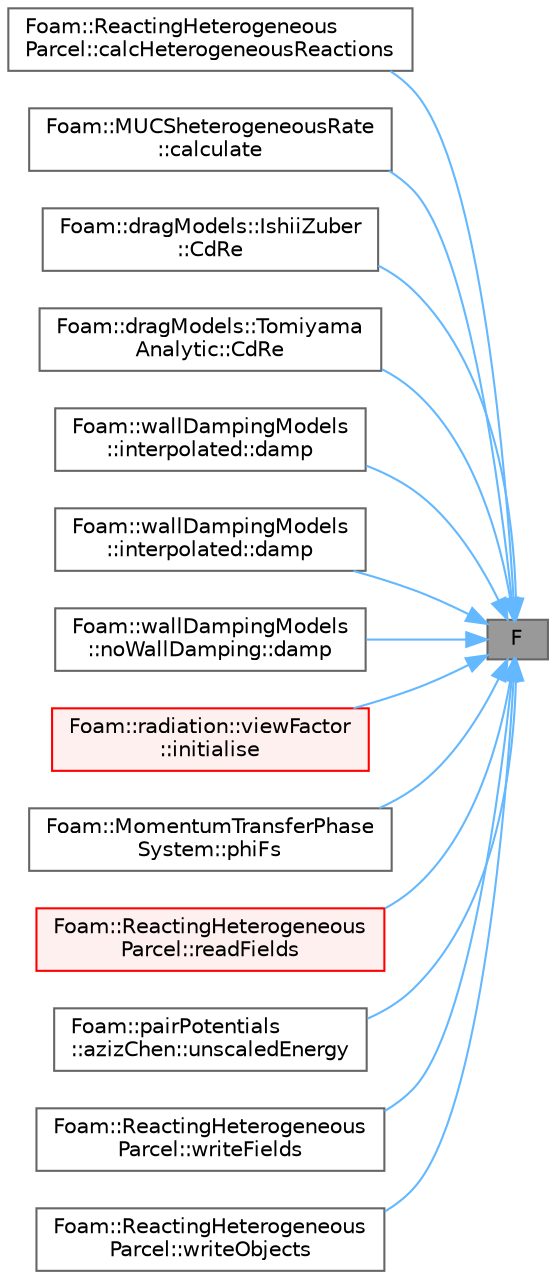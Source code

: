 digraph "F"
{
 // LATEX_PDF_SIZE
  bgcolor="transparent";
  edge [fontname=Helvetica,fontsize=10,labelfontname=Helvetica,labelfontsize=10];
  node [fontname=Helvetica,fontsize=10,shape=box,height=0.2,width=0.4];
  rankdir="RL";
  Node1 [id="Node000001",label="F",height=0.2,width=0.4,color="gray40", fillcolor="grey60", style="filled", fontcolor="black",tooltip=" "];
  Node1 -> Node2 [id="edge1_Node000001_Node000002",dir="back",color="steelblue1",style="solid",tooltip=" "];
  Node2 [id="Node000002",label="Foam::ReactingHeterogeneous\lParcel::calcHeterogeneousReactions",height=0.2,width=0.4,color="grey40", fillcolor="white", style="filled",URL="$classFoam_1_1ReactingHeterogeneousParcel.html#a73204d2d2666e0799c09f2605c7e9558",tooltip=" "];
  Node1 -> Node3 [id="edge2_Node000001_Node000003",dir="back",color="steelblue1",style="solid",tooltip=" "];
  Node3 [id="Node000003",label="Foam::MUCSheterogeneousRate\l::calculate",height=0.2,width=0.4,color="grey40", fillcolor="white", style="filled",URL="$classFoam_1_1MUCSheterogeneousRate.html#a54e3cd1b78ff4e5c8b6da4cc2a8e6e01",tooltip=" "];
  Node1 -> Node4 [id="edge3_Node000001_Node000004",dir="back",color="steelblue1",style="solid",tooltip=" "];
  Node4 [id="Node000004",label="Foam::dragModels::IshiiZuber\l::CdRe",height=0.2,width=0.4,color="grey40", fillcolor="white", style="filled",URL="$classFoam_1_1dragModels_1_1IshiiZuber.html#afca72aca1f9087001bc21f6a2dedbe3d",tooltip=" "];
  Node1 -> Node5 [id="edge4_Node000001_Node000005",dir="back",color="steelblue1",style="solid",tooltip=" "];
  Node5 [id="Node000005",label="Foam::dragModels::Tomiyama\lAnalytic::CdRe",height=0.2,width=0.4,color="grey40", fillcolor="white", style="filled",URL="$classFoam_1_1dragModels_1_1TomiyamaAnalytic.html#afca72aca1f9087001bc21f6a2dedbe3d",tooltip=" "];
  Node1 -> Node6 [id="edge5_Node000001_Node000006",dir="back",color="steelblue1",style="solid",tooltip=" "];
  Node6 [id="Node000006",label="Foam::wallDampingModels\l::interpolated::damp",height=0.2,width=0.4,color="grey40", fillcolor="white", style="filled",URL="$classFoam_1_1wallDampingModels_1_1interpolated.html#af21ca90ee3692e6518c2468e5b748545",tooltip=" "];
  Node1 -> Node7 [id="edge6_Node000001_Node000007",dir="back",color="steelblue1",style="solid",tooltip=" "];
  Node7 [id="Node000007",label="Foam::wallDampingModels\l::interpolated::damp",height=0.2,width=0.4,color="grey40", fillcolor="white", style="filled",URL="$classFoam_1_1wallDampingModels_1_1interpolated.html#aa005eb6c31c93b9a5ca09aaf8b9f8695",tooltip=" "];
  Node1 -> Node8 [id="edge7_Node000001_Node000008",dir="back",color="steelblue1",style="solid",tooltip=" "];
  Node8 [id="Node000008",label="Foam::wallDampingModels\l::noWallDamping::damp",height=0.2,width=0.4,color="grey40", fillcolor="white", style="filled",URL="$classFoam_1_1wallDampingModels_1_1noWallDamping.html#aa005eb6c31c93b9a5ca09aaf8b9f8695",tooltip=" "];
  Node1 -> Node9 [id="edge8_Node000001_Node000009",dir="back",color="steelblue1",style="solid",tooltip=" "];
  Node9 [id="Node000009",label="Foam::radiation::viewFactor\l::initialise",height=0.2,width=0.4,color="red", fillcolor="#FFF0F0", style="filled",URL="$classFoam_1_1radiation_1_1viewFactor.html#a18abf8b19283101238a77c9e6865b673",tooltip=" "];
  Node1 -> Node12 [id="edge9_Node000001_Node000012",dir="back",color="steelblue1",style="solid",tooltip=" "];
  Node12 [id="Node000012",label="Foam::MomentumTransferPhase\lSystem::phiFs",height=0.2,width=0.4,color="grey40", fillcolor="white", style="filled",URL="$classFoam_1_1MomentumTransferPhaseSystem.html#a2188dc7d3e0ff84caaf7b56e833d3b7a",tooltip=" "];
  Node1 -> Node13 [id="edge10_Node000001_Node000013",dir="back",color="steelblue1",style="solid",tooltip=" "];
  Node13 [id="Node000013",label="Foam::ReactingHeterogeneous\lParcel::readFields",height=0.2,width=0.4,color="red", fillcolor="#FFF0F0", style="filled",URL="$classFoam_1_1ReactingHeterogeneousParcel.html#aef842d059922eaaa167c7b8c37378e17",tooltip=" "];
  Node1 -> Node15 [id="edge11_Node000001_Node000015",dir="back",color="steelblue1",style="solid",tooltip=" "];
  Node15 [id="Node000015",label="Foam::pairPotentials\l::azizChen::unscaledEnergy",height=0.2,width=0.4,color="grey40", fillcolor="white", style="filled",URL="$classFoam_1_1pairPotentials_1_1azizChen.html#a83578b87f1b5c24f33e63b3327599dff",tooltip=" "];
  Node1 -> Node16 [id="edge12_Node000001_Node000016",dir="back",color="steelblue1",style="solid",tooltip=" "];
  Node16 [id="Node000016",label="Foam::ReactingHeterogeneous\lParcel::writeFields",height=0.2,width=0.4,color="grey40", fillcolor="white", style="filled",URL="$classFoam_1_1ReactingHeterogeneousParcel.html#a64adf0008b4736131ce199c3a2c5ffd7",tooltip=" "];
  Node1 -> Node17 [id="edge13_Node000001_Node000017",dir="back",color="steelblue1",style="solid",tooltip=" "];
  Node17 [id="Node000017",label="Foam::ReactingHeterogeneous\lParcel::writeObjects",height=0.2,width=0.4,color="grey40", fillcolor="white", style="filled",URL="$classFoam_1_1ReactingHeterogeneousParcel.html#a254fa20d475237c6a9ae01bf4fe0e361",tooltip=" "];
}
